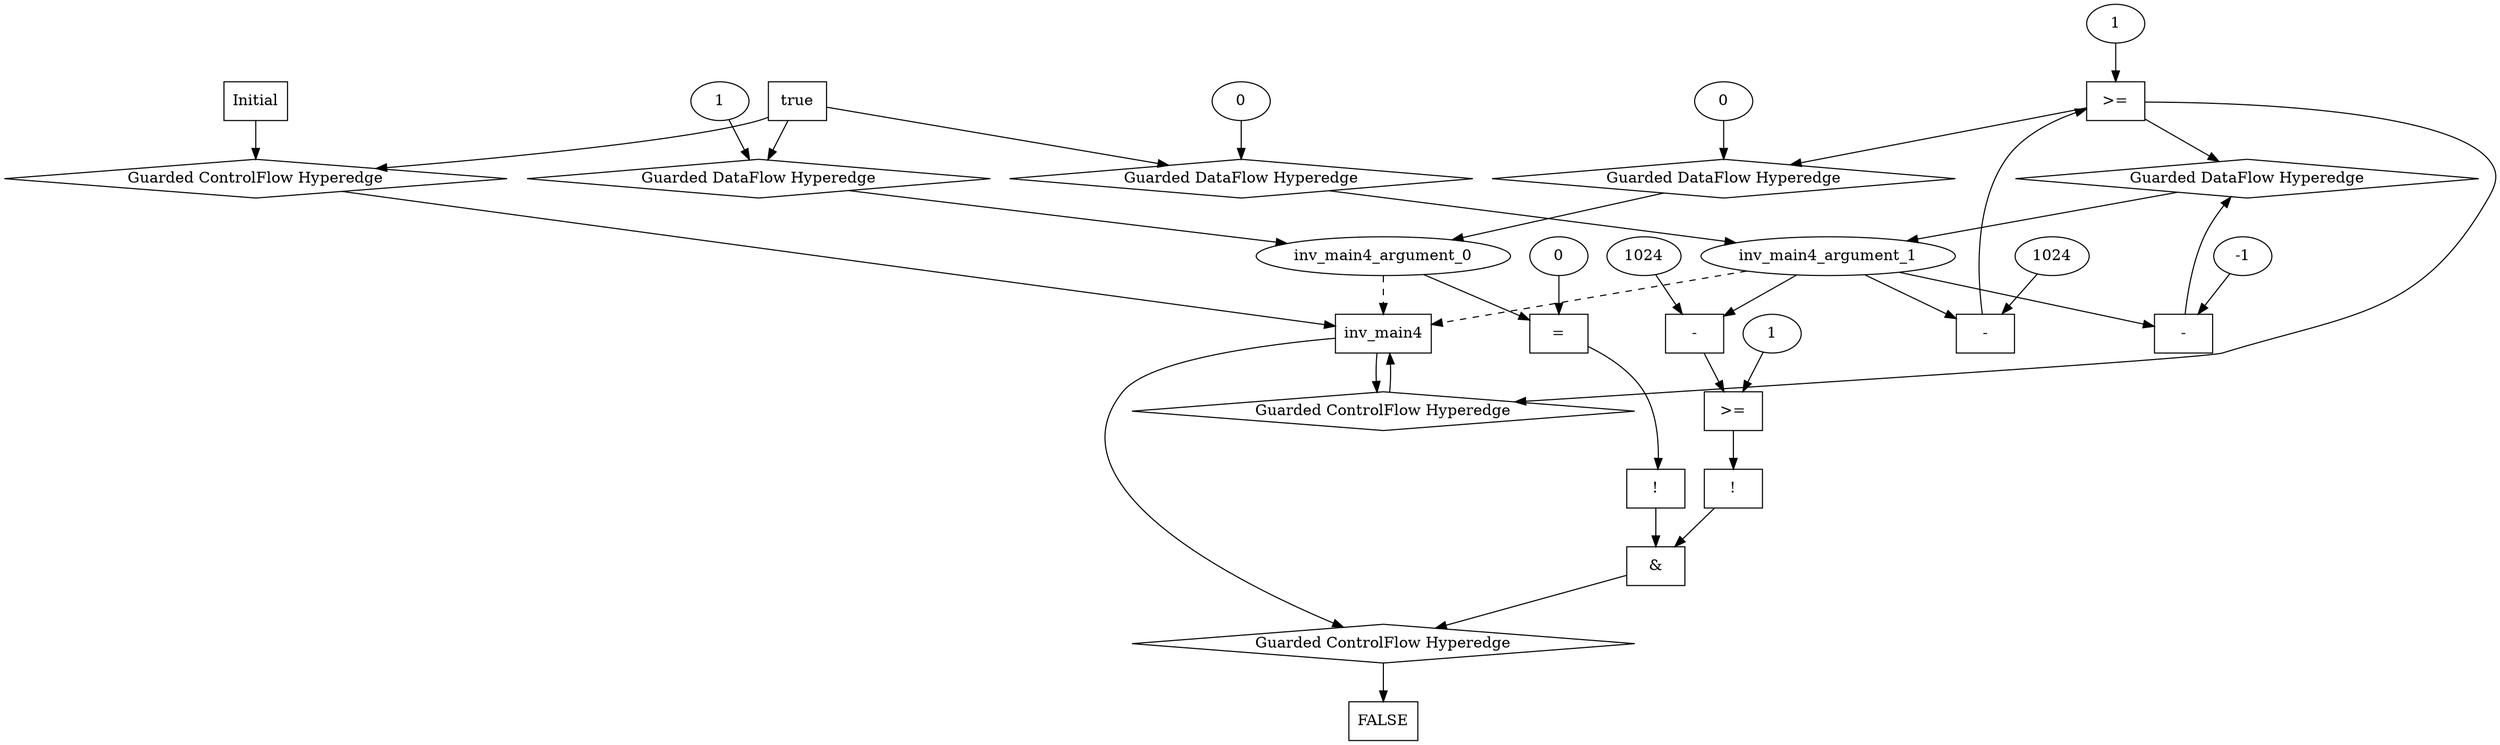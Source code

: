 digraph dag {
inv_main4 [label="inv_main4" shape="rect"];
FALSE [label="FALSE" shape="rect"];
Initial [label="Initial" shape="rect"];
ControlFowHyperEdge_0 [label="Guarded ControlFlow Hyperedge" shape="diamond"];
Initial -> ControlFowHyperEdge_0[label=""]
ControlFowHyperEdge_0 -> inv_main4[label=""]
ControlFowHyperEdge_1 [label="Guarded ControlFlow Hyperedge" shape="diamond"];
inv_main4 -> ControlFowHyperEdge_1[label=""]
ControlFowHyperEdge_1 -> inv_main4[label=""]
ControlFowHyperEdge_2 [label="Guarded ControlFlow Hyperedge" shape="diamond"];
inv_main4 -> ControlFowHyperEdge_2[label=""]
ControlFowHyperEdge_2 -> FALSE[label=""]
inv_main4_argument_0 [label="inv_main4_argument_0" shape="oval"];
inv_main4_argument_0 -> inv_main4[label="" style="dashed"]
inv_main4_argument_1 [label="inv_main4_argument_1" shape="oval"];
inv_main4_argument_1 -> inv_main4[label="" style="dashed"]

true_0 [label="true" shape="rect"];
true_0->ControlFowHyperEdge_0 [label=""];
xxxinv_main4___Initial_0xxxdataFlow_0_node_0 [label="1"];

xxxinv_main4___Initial_0xxxdataFlow_0_node_0->DataFowHyperEdge_0_inv_main4_argument_0 [label=""];
xxxinv_main4___Initial_0xxxdataFlow1_node_0 [label="0"];

xxxinv_main4___Initial_0xxxdataFlow1_node_0->DataFowHyperEdge_0_inv_main4_argument_1 [label=""];
xxxinv_main4___inv_main4_1xxxguard_0_node_0 [label=">=" shape="rect"];
xxxinv_main4___inv_main4_1xxxguard_0_node_1 [label="-" shape="rect"];
xxxinv_main4___inv_main4_1xxxguard_0_node_2 [label="1024"];
xxxinv_main4___inv_main4_1xxxguard_0_node_4 [label="1"];
xxxinv_main4___inv_main4_1xxxguard_0_node_1->xxxinv_main4___inv_main4_1xxxguard_0_node_0
xxxinv_main4___inv_main4_1xxxguard_0_node_4->xxxinv_main4___inv_main4_1xxxguard_0_node_0
xxxinv_main4___inv_main4_1xxxguard_0_node_2->xxxinv_main4___inv_main4_1xxxguard_0_node_1
inv_main4_argument_1->xxxinv_main4___inv_main4_1xxxguard_0_node_1

xxxinv_main4___inv_main4_1xxxguard_0_node_0->ControlFowHyperEdge_1 [label=""];
xxxinv_main4___inv_main4_1xxxdataFlow_0_node_0 [label="0"];

xxxinv_main4___inv_main4_1xxxdataFlow_0_node_0->DataFowHyperEdge_1_inv_main4_argument_0 [label=""];
xxxinv_main4___inv_main4_1xxxdataFlow1_node_0 [label="-" shape="rect"];
xxxinv_main4___inv_main4_1xxxdataFlow1_node_2 [label="-1"];
inv_main4_argument_1->xxxinv_main4___inv_main4_1xxxdataFlow1_node_0
xxxinv_main4___inv_main4_1xxxdataFlow1_node_2->xxxinv_main4___inv_main4_1xxxdataFlow1_node_0

xxxinv_main4___inv_main4_1xxxdataFlow1_node_0->DataFowHyperEdge_1_inv_main4_argument_1 [label=""];
xxxFALSE___inv_main4_2xxx_and [label="&" shape="rect"];
xxxFALSE___inv_main4_2xxxguard_0_node_0 [label="!" shape="rect"];
xxxFALSE___inv_main4_2xxxguard_0_node_1 [label="=" shape="rect"];
xxxFALSE___inv_main4_2xxxguard_0_node_3 [label="0"];
xxxFALSE___inv_main4_2xxxguard_0_node_1->xxxFALSE___inv_main4_2xxxguard_0_node_0
inv_main4_argument_0->xxxFALSE___inv_main4_2xxxguard_0_node_1
xxxFALSE___inv_main4_2xxxguard_0_node_3->xxxFALSE___inv_main4_2xxxguard_0_node_1

xxxFALSE___inv_main4_2xxxguard_0_node_0->xxxFALSE___inv_main4_2xxx_and [label=""];
xxxFALSE___inv_main4_2xxxguard1_node_0 [label="!" shape="rect"];
xxxFALSE___inv_main4_2xxxguard1_node_1 [label=">=" shape="rect"];
xxxFALSE___inv_main4_2xxxguard1_node_2 [label="-" shape="rect"];
xxxFALSE___inv_main4_2xxxguard1_node_3 [label="1024"];
xxxFALSE___inv_main4_2xxxguard1_node_5 [label="1"];
xxxFALSE___inv_main4_2xxxguard1_node_1->xxxFALSE___inv_main4_2xxxguard1_node_0
xxxFALSE___inv_main4_2xxxguard1_node_2->xxxFALSE___inv_main4_2xxxguard1_node_1
xxxFALSE___inv_main4_2xxxguard1_node_5->xxxFALSE___inv_main4_2xxxguard1_node_1
xxxFALSE___inv_main4_2xxxguard1_node_3->xxxFALSE___inv_main4_2xxxguard1_node_2
inv_main4_argument_1->xxxFALSE___inv_main4_2xxxguard1_node_2

xxxFALSE___inv_main4_2xxxguard1_node_0->xxxFALSE___inv_main4_2xxx_and [label=""];
xxxFALSE___inv_main4_2xxx_and->ControlFowHyperEdge_2 [label=""];
DataFowHyperEdge_0_inv_main4_argument_0 [label="Guarded DataFlow Hyperedge" shape="diamond"];
DataFowHyperEdge_0_inv_main4_argument_0 -> inv_main4_argument_0[label=""]
true_0->DataFowHyperEdge_0_inv_main4_argument_0 [label=""];
DataFowHyperEdge_0_inv_main4_argument_1 [label="Guarded DataFlow Hyperedge" shape="diamond"];
DataFowHyperEdge_0_inv_main4_argument_1 -> inv_main4_argument_1[label=""]
true_0->DataFowHyperEdge_0_inv_main4_argument_1 [label=""];
DataFowHyperEdge_1_inv_main4_argument_0 [label="Guarded DataFlow Hyperedge" shape="diamond"];
DataFowHyperEdge_1_inv_main4_argument_0 -> inv_main4_argument_0[label=""]
xxxinv_main4___inv_main4_1xxxguard_0_node_0 -> DataFowHyperEdge_1_inv_main4_argument_0[label=""]
DataFowHyperEdge_1_inv_main4_argument_1 [label="Guarded DataFlow Hyperedge" shape="diamond"];
DataFowHyperEdge_1_inv_main4_argument_1 -> inv_main4_argument_1[label=""]
xxxinv_main4___inv_main4_1xxxguard_0_node_0 -> DataFowHyperEdge_1_inv_main4_argument_1[label=""]
}
